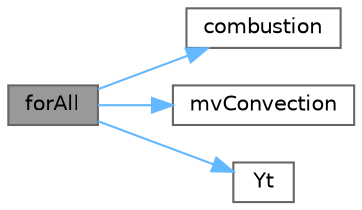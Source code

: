 digraph "forAll"
{
 // LATEX_PDF_SIZE
  bgcolor="transparent";
  edge [fontname=Helvetica,fontsize=10,labelfontname=Helvetica,labelfontsize=10];
  node [fontname=Helvetica,fontsize=10,shape=box,height=0.2,width=0.4];
  rankdir="LR";
  Node1 [id="Node000001",label="forAll",height=0.2,width=0.4,color="gray40", fillcolor="grey60", style="filled", fontcolor="black",tooltip=" "];
  Node1 -> Node2 [id="edge1_Node000001_Node000002",color="steelblue1",style="solid",tooltip=" "];
  Node2 [id="Node000002",label="combustion",height=0.2,width=0.4,color="grey40", fillcolor="white", style="filled",URL="$solvers_2combustion_2fireFoam_2createFields_8H.html#a850c923999a1ad13ac6cb328b4917d0c",tooltip=" "];
  Node1 -> Node3 [id="edge2_Node000001_Node000003",color="steelblue1",style="solid",tooltip=" "];
  Node3 [id="Node000003",label="mvConvection",height=0.2,width=0.4,color="grey40", fillcolor="white", style="filled",URL="$combustion_2reactingFoam_2YEqn_8H.html#ac26eaa084661e1fe726723af197409fa",tooltip=" "];
  Node1 -> Node4 [id="edge3_Node000001_Node000004",color="steelblue1",style="solid",tooltip=" "];
  Node4 [id="Node000004",label="Yt",height=0.2,width=0.4,color="grey40", fillcolor="white", style="filled",URL="$combustion_2reactingFoam_2YEqn_8H.html#a7746da0f0a93e9f860fcbe501c80f0d3",tooltip=" "];
}
